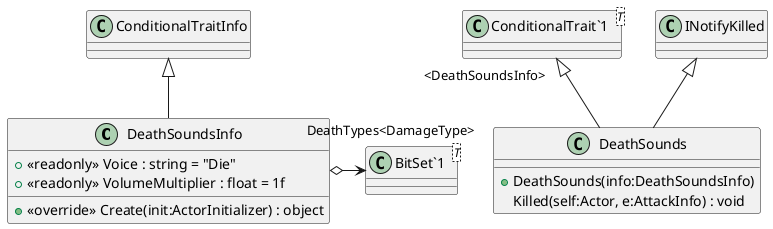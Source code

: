@startuml
class DeathSoundsInfo {
    + <<readonly>> Voice : string = "Die"
    + <<readonly>> VolumeMultiplier : float = 1f
    + <<override>> Create(init:ActorInitializer) : object
}
class DeathSounds {
    + DeathSounds(info:DeathSoundsInfo)
    Killed(self:Actor, e:AttackInfo) : void
}
class "BitSet`1"<T> {
}
class "ConditionalTrait`1"<T> {
}
ConditionalTraitInfo <|-- DeathSoundsInfo
DeathSoundsInfo o-> "DeathTypes<DamageType>" "BitSet`1"
"ConditionalTrait`1" "<DeathSoundsInfo>" <|-- DeathSounds
INotifyKilled <|-- DeathSounds
@enduml
